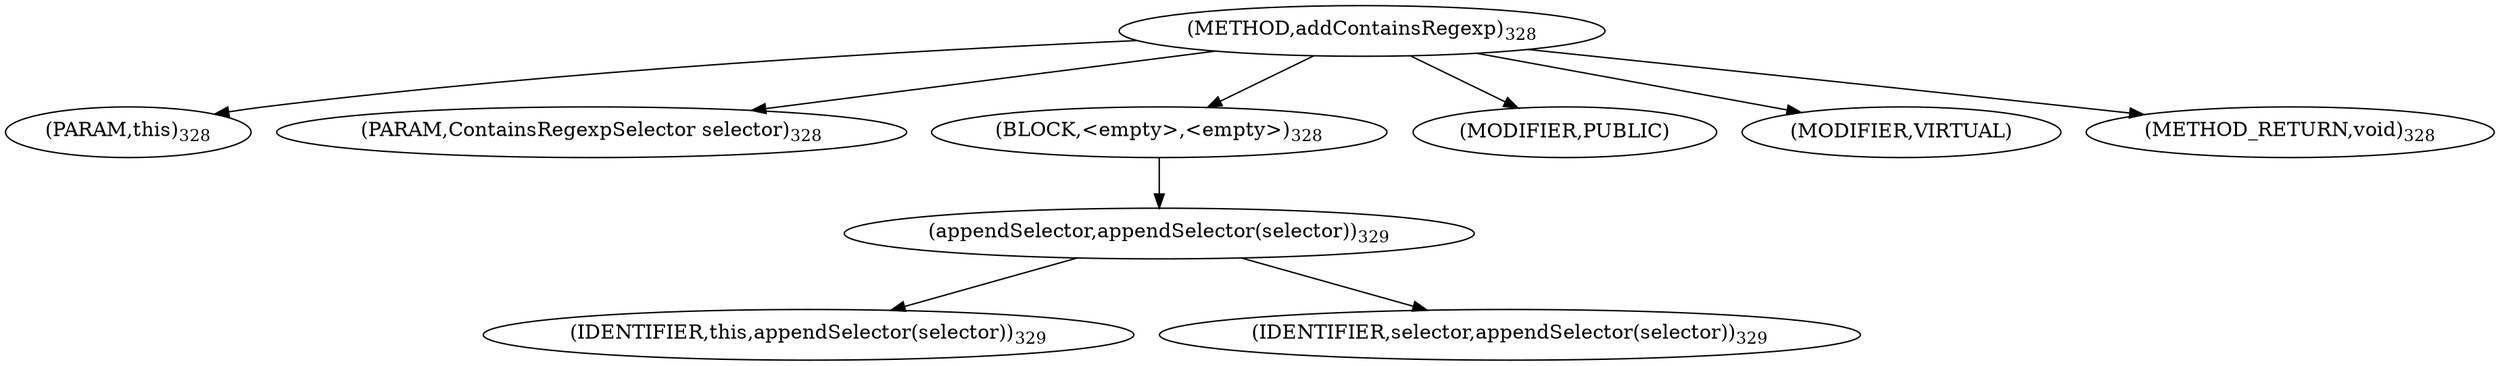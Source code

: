 digraph "addContainsRegexp" {  
"383" [label = <(METHOD,addContainsRegexp)<SUB>328</SUB>> ]
"44" [label = <(PARAM,this)<SUB>328</SUB>> ]
"384" [label = <(PARAM,ContainsRegexpSelector selector)<SUB>328</SUB>> ]
"385" [label = <(BLOCK,&lt;empty&gt;,&lt;empty&gt;)<SUB>328</SUB>> ]
"386" [label = <(appendSelector,appendSelector(selector))<SUB>329</SUB>> ]
"43" [label = <(IDENTIFIER,this,appendSelector(selector))<SUB>329</SUB>> ]
"387" [label = <(IDENTIFIER,selector,appendSelector(selector))<SUB>329</SUB>> ]
"388" [label = <(MODIFIER,PUBLIC)> ]
"389" [label = <(MODIFIER,VIRTUAL)> ]
"390" [label = <(METHOD_RETURN,void)<SUB>328</SUB>> ]
  "383" -> "44" 
  "383" -> "384" 
  "383" -> "385" 
  "383" -> "388" 
  "383" -> "389" 
  "383" -> "390" 
  "385" -> "386" 
  "386" -> "43" 
  "386" -> "387" 
}
